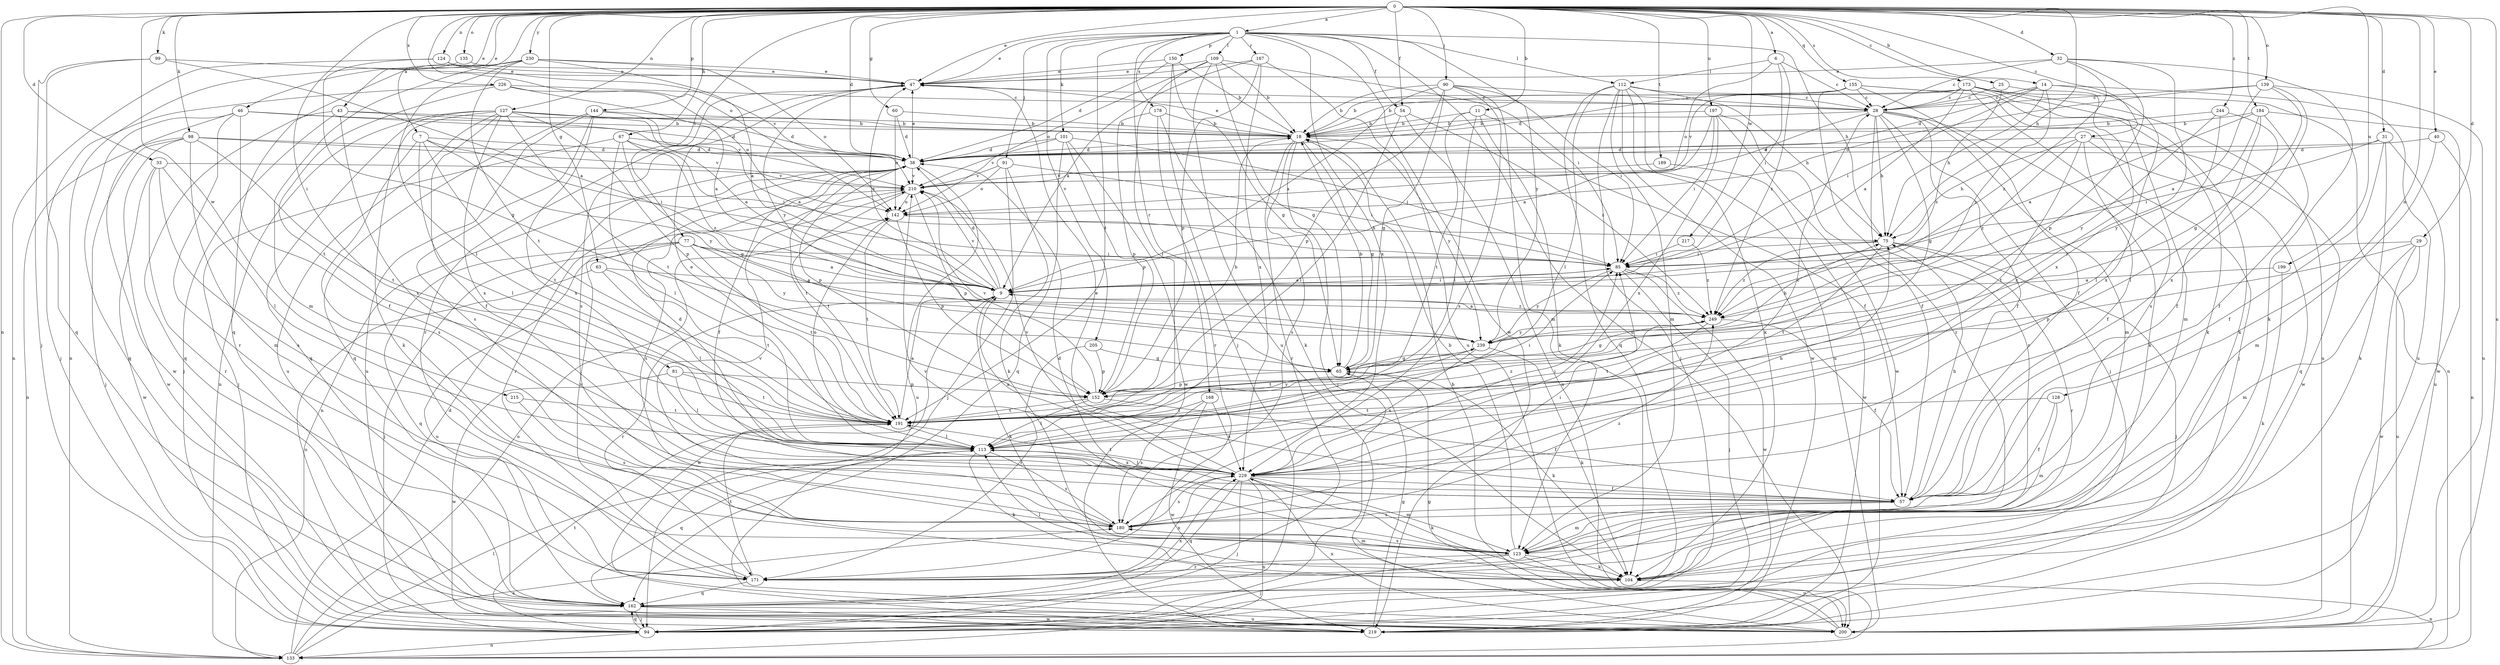 strict digraph  {
0;
1;
6;
7;
9;
11;
14;
18;
25;
27;
28;
29;
31;
32;
33;
38;
40;
43;
46;
47;
54;
57;
60;
63;
65;
67;
75;
77;
81;
85;
90;
91;
94;
98;
99;
101;
104;
109;
112;
113;
123;
124;
127;
128;
133;
135;
139;
142;
144;
150;
152;
155;
162;
167;
168;
171;
173;
178;
180;
184;
189;
191;
197;
199;
200;
205;
210;
215;
217;
219;
226;
229;
230;
239;
244;
249;
0 -> 1  [label=a];
0 -> 6  [label=a];
0 -> 7  [label=a];
0 -> 11  [label=b];
0 -> 14  [label=b];
0 -> 25  [label=c];
0 -> 27  [label=c];
0 -> 29  [label=d];
0 -> 31  [label=d];
0 -> 32  [label=d];
0 -> 33  [label=d];
0 -> 38  [label=d];
0 -> 40  [label=e];
0 -> 43  [label=e];
0 -> 46  [label=e];
0 -> 47  [label=e];
0 -> 54  [label=f];
0 -> 60  [label=g];
0 -> 63  [label=g];
0 -> 67  [label=h];
0 -> 75  [label=h];
0 -> 77  [label=i];
0 -> 81  [label=i];
0 -> 90  [label=j];
0 -> 98  [label=k];
0 -> 99  [label=k];
0 -> 124  [label=n];
0 -> 127  [label=n];
0 -> 128  [label=n];
0 -> 133  [label=n];
0 -> 135  [label=o];
0 -> 139  [label=o];
0 -> 142  [label=o];
0 -> 144  [label=p];
0 -> 155  [label=q];
0 -> 173  [label=s];
0 -> 184  [label=t];
0 -> 189  [label=t];
0 -> 197  [label=u];
0 -> 199  [label=u];
0 -> 200  [label=u];
0 -> 215  [label=w];
0 -> 217  [label=w];
0 -> 226  [label=x];
0 -> 230  [label=y];
0 -> 244  [label=z];
1 -> 47  [label=e];
1 -> 54  [label=f];
1 -> 75  [label=h];
1 -> 91  [label=j];
1 -> 101  [label=k];
1 -> 109  [label=l];
1 -> 112  [label=l];
1 -> 150  [label=p];
1 -> 167  [label=r];
1 -> 168  [label=r];
1 -> 178  [label=s];
1 -> 191  [label=t];
1 -> 200  [label=u];
1 -> 205  [label=v];
1 -> 219  [label=w];
1 -> 229  [label=x];
1 -> 239  [label=y];
6 -> 28  [label=c];
6 -> 85  [label=i];
6 -> 112  [label=l];
6 -> 142  [label=o];
6 -> 249  [label=z];
7 -> 38  [label=d];
7 -> 85  [label=i];
7 -> 113  [label=l];
7 -> 180  [label=s];
7 -> 191  [label=t];
7 -> 239  [label=y];
9 -> 38  [label=d];
9 -> 47  [label=e];
9 -> 85  [label=i];
9 -> 104  [label=k];
9 -> 171  [label=r];
9 -> 210  [label=v];
9 -> 219  [label=w];
9 -> 249  [label=z];
11 -> 18  [label=b];
11 -> 57  [label=f];
11 -> 104  [label=k];
11 -> 113  [label=l];
11 -> 191  [label=t];
14 -> 28  [label=c];
14 -> 38  [label=d];
14 -> 75  [label=h];
14 -> 85  [label=i];
14 -> 200  [label=u];
14 -> 229  [label=x];
14 -> 249  [label=z];
18 -> 38  [label=d];
18 -> 47  [label=e];
18 -> 65  [label=g];
18 -> 94  [label=j];
18 -> 171  [label=r];
18 -> 180  [label=s];
18 -> 239  [label=y];
25 -> 28  [label=c];
25 -> 229  [label=x];
25 -> 249  [label=z];
27 -> 38  [label=d];
27 -> 57  [label=f];
27 -> 75  [label=h];
27 -> 162  [label=q];
27 -> 191  [label=t];
27 -> 219  [label=w];
27 -> 249  [label=z];
28 -> 18  [label=b];
28 -> 57  [label=f];
28 -> 65  [label=g];
28 -> 75  [label=h];
28 -> 94  [label=j];
28 -> 104  [label=k];
28 -> 123  [label=m];
28 -> 171  [label=r];
28 -> 210  [label=v];
29 -> 85  [label=i];
29 -> 123  [label=m];
29 -> 152  [label=p];
29 -> 200  [label=u];
29 -> 219  [label=w];
31 -> 38  [label=d];
31 -> 57  [label=f];
31 -> 85  [label=i];
31 -> 104  [label=k];
31 -> 200  [label=u];
32 -> 28  [label=c];
32 -> 47  [label=e];
32 -> 104  [label=k];
32 -> 152  [label=p];
32 -> 229  [label=x];
32 -> 249  [label=z];
33 -> 113  [label=l];
33 -> 171  [label=r];
33 -> 180  [label=s];
33 -> 210  [label=v];
33 -> 219  [label=w];
38 -> 47  [label=e];
38 -> 57  [label=f];
38 -> 133  [label=n];
38 -> 152  [label=p];
38 -> 171  [label=r];
38 -> 191  [label=t];
38 -> 200  [label=u];
38 -> 210  [label=v];
40 -> 38  [label=d];
40 -> 123  [label=m];
40 -> 133  [label=n];
43 -> 18  [label=b];
43 -> 38  [label=d];
43 -> 94  [label=j];
43 -> 162  [label=q];
43 -> 229  [label=x];
46 -> 18  [label=b];
46 -> 57  [label=f];
46 -> 162  [label=q];
46 -> 171  [label=r];
46 -> 210  [label=v];
46 -> 219  [label=w];
47 -> 28  [label=c];
47 -> 171  [label=r];
47 -> 180  [label=s];
47 -> 239  [label=y];
54 -> 18  [label=b];
54 -> 113  [label=l];
54 -> 133  [label=n];
54 -> 249  [label=z];
57 -> 47  [label=e];
57 -> 75  [label=h];
57 -> 123  [label=m];
57 -> 180  [label=s];
60 -> 18  [label=b];
60 -> 38  [label=d];
60 -> 142  [label=o];
63 -> 9  [label=a];
63 -> 113  [label=l];
63 -> 191  [label=t];
63 -> 200  [label=u];
65 -> 18  [label=b];
65 -> 104  [label=k];
65 -> 152  [label=p];
67 -> 38  [label=d];
67 -> 65  [label=g];
67 -> 85  [label=i];
67 -> 94  [label=j];
67 -> 113  [label=l];
67 -> 249  [label=z];
75 -> 85  [label=i];
75 -> 94  [label=j];
75 -> 171  [label=r];
75 -> 191  [label=t];
75 -> 249  [label=z];
77 -> 9  [label=a];
77 -> 85  [label=i];
77 -> 94  [label=j];
77 -> 162  [label=q];
77 -> 191  [label=t];
77 -> 200  [label=u];
77 -> 239  [label=y];
81 -> 113  [label=l];
81 -> 152  [label=p];
81 -> 191  [label=t];
81 -> 219  [label=w];
85 -> 9  [label=a];
85 -> 94  [label=j];
85 -> 219  [label=w];
85 -> 239  [label=y];
85 -> 249  [label=z];
90 -> 9  [label=a];
90 -> 18  [label=b];
90 -> 28  [label=c];
90 -> 65  [label=g];
90 -> 85  [label=i];
90 -> 123  [label=m];
90 -> 152  [label=p];
90 -> 180  [label=s];
91 -> 85  [label=i];
91 -> 94  [label=j];
91 -> 104  [label=k];
91 -> 142  [label=o];
91 -> 210  [label=v];
94 -> 133  [label=n];
94 -> 162  [label=q];
94 -> 191  [label=t];
98 -> 38  [label=d];
98 -> 94  [label=j];
98 -> 123  [label=m];
98 -> 133  [label=n];
98 -> 191  [label=t];
98 -> 210  [label=v];
98 -> 219  [label=w];
99 -> 9  [label=a];
99 -> 47  [label=e];
99 -> 94  [label=j];
99 -> 162  [label=q];
101 -> 38  [label=d];
101 -> 85  [label=i];
101 -> 152  [label=p];
101 -> 162  [label=q];
101 -> 210  [label=v];
101 -> 219  [label=w];
104 -> 113  [label=l];
104 -> 133  [label=n];
109 -> 18  [label=b];
109 -> 47  [label=e];
109 -> 65  [label=g];
109 -> 85  [label=i];
109 -> 113  [label=l];
109 -> 142  [label=o];
109 -> 200  [label=u];
112 -> 28  [label=c];
112 -> 75  [label=h];
112 -> 94  [label=j];
112 -> 104  [label=k];
112 -> 113  [label=l];
112 -> 123  [label=m];
112 -> 162  [label=q];
112 -> 200  [label=u];
112 -> 219  [label=w];
113 -> 28  [label=c];
113 -> 47  [label=e];
113 -> 104  [label=k];
113 -> 142  [label=o];
113 -> 162  [label=q];
113 -> 180  [label=s];
113 -> 229  [label=x];
123 -> 18  [label=b];
123 -> 38  [label=d];
123 -> 94  [label=j];
123 -> 104  [label=k];
123 -> 171  [label=r];
123 -> 180  [label=s];
123 -> 200  [label=u];
123 -> 210  [label=v];
124 -> 47  [label=e];
124 -> 65  [label=g];
124 -> 133  [label=n];
124 -> 210  [label=v];
127 -> 9  [label=a];
127 -> 18  [label=b];
127 -> 38  [label=d];
127 -> 57  [label=f];
127 -> 104  [label=k];
127 -> 133  [label=n];
127 -> 152  [label=p];
127 -> 162  [label=q];
127 -> 191  [label=t];
127 -> 200  [label=u];
127 -> 229  [label=x];
128 -> 57  [label=f];
128 -> 123  [label=m];
128 -> 191  [label=t];
133 -> 38  [label=d];
133 -> 113  [label=l];
133 -> 142  [label=o];
133 -> 180  [label=s];
135 -> 47  [label=e];
135 -> 133  [label=n];
139 -> 9  [label=a];
139 -> 28  [label=c];
139 -> 65  [label=g];
139 -> 142  [label=o];
139 -> 200  [label=u];
139 -> 229  [label=x];
142 -> 75  [label=h];
142 -> 152  [label=p];
142 -> 191  [label=t];
144 -> 9  [label=a];
144 -> 18  [label=b];
144 -> 162  [label=q];
144 -> 180  [label=s];
144 -> 200  [label=u];
144 -> 229  [label=x];
150 -> 18  [label=b];
150 -> 38  [label=d];
150 -> 47  [label=e];
150 -> 65  [label=g];
150 -> 94  [label=j];
152 -> 18  [label=b];
152 -> 57  [label=f];
152 -> 113  [label=l];
152 -> 191  [label=t];
152 -> 210  [label=v];
155 -> 18  [label=b];
155 -> 28  [label=c];
155 -> 57  [label=f];
155 -> 94  [label=j];
155 -> 104  [label=k];
155 -> 171  [label=r];
155 -> 210  [label=v];
162 -> 94  [label=j];
162 -> 200  [label=u];
162 -> 219  [label=w];
162 -> 229  [label=x];
167 -> 9  [label=a];
167 -> 47  [label=e];
167 -> 152  [label=p];
167 -> 200  [label=u];
167 -> 229  [label=x];
168 -> 180  [label=s];
168 -> 191  [label=t];
168 -> 219  [label=w];
168 -> 229  [label=x];
171 -> 162  [label=q];
171 -> 191  [label=t];
171 -> 210  [label=v];
171 -> 229  [label=x];
173 -> 9  [label=a];
173 -> 18  [label=b];
173 -> 28  [label=c];
173 -> 38  [label=d];
173 -> 104  [label=k];
173 -> 123  [label=m];
173 -> 133  [label=n];
173 -> 180  [label=s];
173 -> 200  [label=u];
178 -> 18  [label=b];
178 -> 104  [label=k];
178 -> 152  [label=p];
178 -> 171  [label=r];
180 -> 85  [label=i];
180 -> 123  [label=m];
180 -> 210  [label=v];
180 -> 249  [label=z];
184 -> 9  [label=a];
184 -> 18  [label=b];
184 -> 57  [label=f];
184 -> 113  [label=l];
184 -> 219  [label=w];
184 -> 239  [label=y];
189 -> 210  [label=v];
189 -> 219  [label=w];
191 -> 9  [label=a];
191 -> 85  [label=i];
191 -> 113  [label=l];
191 -> 239  [label=y];
191 -> 249  [label=z];
197 -> 9  [label=a];
197 -> 18  [label=b];
197 -> 57  [label=f];
197 -> 85  [label=i];
197 -> 219  [label=w];
197 -> 229  [label=x];
199 -> 9  [label=a];
199 -> 104  [label=k];
200 -> 18  [label=b];
200 -> 65  [label=g];
200 -> 229  [label=x];
205 -> 65  [label=g];
205 -> 152  [label=p];
205 -> 171  [label=r];
210 -> 142  [label=o];
210 -> 152  [label=p];
210 -> 180  [label=s];
210 -> 191  [label=t];
215 -> 180  [label=s];
215 -> 191  [label=t];
217 -> 85  [label=i];
217 -> 249  [label=z];
219 -> 65  [label=g];
226 -> 9  [label=a];
226 -> 28  [label=c];
226 -> 94  [label=j];
226 -> 142  [label=o];
226 -> 191  [label=t];
229 -> 9  [label=a];
229 -> 38  [label=d];
229 -> 57  [label=f];
229 -> 75  [label=h];
229 -> 85  [label=i];
229 -> 94  [label=j];
229 -> 104  [label=k];
229 -> 113  [label=l];
229 -> 123  [label=m];
229 -> 133  [label=n];
229 -> 162  [label=q];
229 -> 180  [label=s];
229 -> 191  [label=t];
229 -> 210  [label=v];
230 -> 9  [label=a];
230 -> 47  [label=e];
230 -> 113  [label=l];
230 -> 123  [label=m];
230 -> 142  [label=o];
230 -> 162  [label=q];
230 -> 191  [label=t];
239 -> 65  [label=g];
239 -> 75  [label=h];
239 -> 104  [label=k];
239 -> 191  [label=t];
239 -> 229  [label=x];
244 -> 18  [label=b];
244 -> 57  [label=f];
244 -> 113  [label=l];
244 -> 239  [label=y];
249 -> 9  [label=a];
249 -> 57  [label=f];
249 -> 65  [label=g];
249 -> 191  [label=t];
249 -> 239  [label=y];
}

